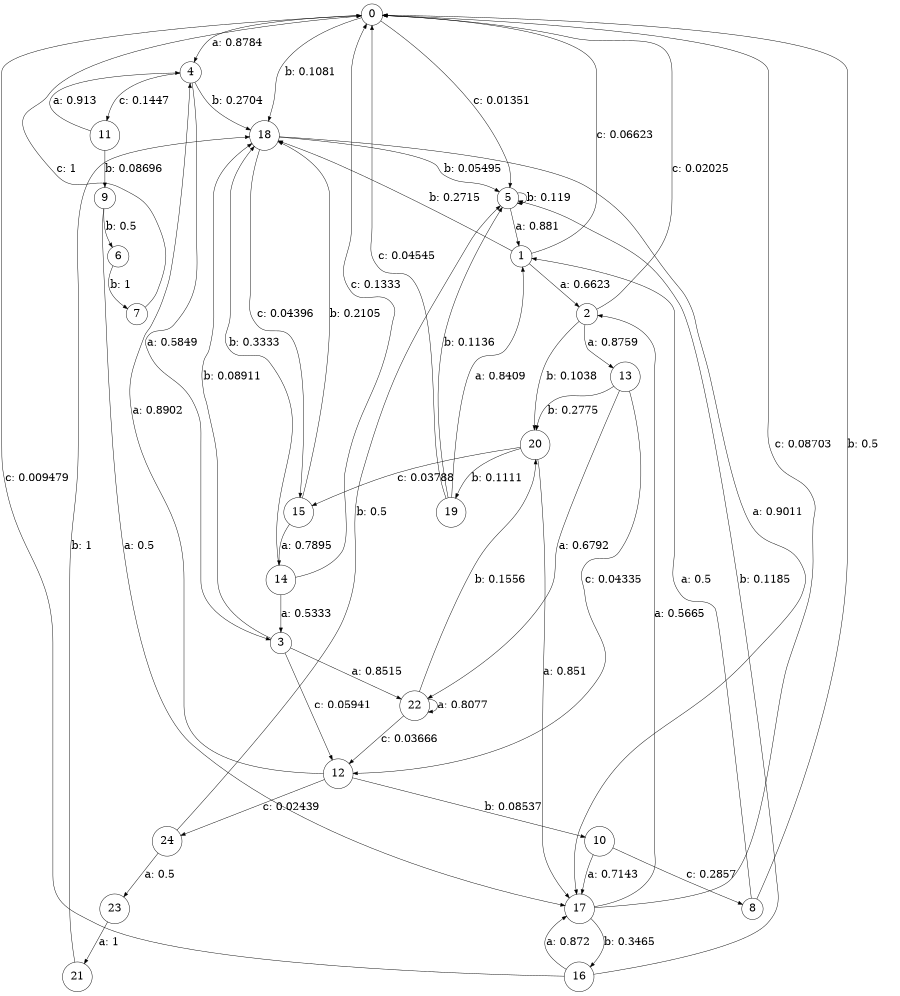 digraph "d4-400nw-t0-cen-SML" {
size = "6,8.5";
ratio = "fill";
node [shape = circle];
node [fontsize = 24];
edge [fontsize = 24];
0 -> 4 [label = "a: 0.8784   "];
0 -> 18 [label = "b: 0.1081   "];
0 -> 5 [label = "c: 0.01351  "];
1 -> 2 [label = "a: 0.6623   "];
1 -> 18 [label = "b: 0.2715   "];
1 -> 0 [label = "c: 0.06623  "];
2 -> 13 [label = "a: 0.8759   "];
2 -> 20 [label = "b: 0.1038   "];
2 -> 0 [label = "c: 0.02025  "];
3 -> 22 [label = "a: 0.8515   "];
3 -> 18 [label = "b: 0.08911  "];
3 -> 12 [label = "c: 0.05941  "];
4 -> 3 [label = "a: 0.5849   "];
4 -> 18 [label = "b: 0.2704   "];
4 -> 11 [label = "c: 0.1447   "];
5 -> 1 [label = "a: 0.881    "];
5 -> 5 [label = "b: 0.119    "];
6 -> 7 [label = "b: 1        "];
7 -> 0 [label = "c: 1        "];
8 -> 1 [label = "a: 0.5      "];
8 -> 0 [label = "b: 0.5      "];
9 -> 17 [label = "a: 0.5      "];
9 -> 6 [label = "b: 0.5      "];
10 -> 17 [label = "a: 0.7143   "];
10 -> 8 [label = "c: 0.2857   "];
11 -> 4 [label = "a: 0.913    "];
11 -> 9 [label = "b: 0.08696  "];
12 -> 4 [label = "a: 0.8902   "];
12 -> 10 [label = "b: 0.08537  "];
12 -> 24 [label = "c: 0.02439  "];
13 -> 22 [label = "a: 0.6792   "];
13 -> 20 [label = "b: 0.2775   "];
13 -> 12 [label = "c: 0.04335  "];
14 -> 3 [label = "a: 0.5333   "];
14 -> 18 [label = "b: 0.3333   "];
14 -> 0 [label = "c: 0.1333   "];
15 -> 14 [label = "a: 0.7895   "];
15 -> 18 [label = "b: 0.2105   "];
16 -> 17 [label = "a: 0.872    "];
16 -> 5 [label = "b: 0.1185   "];
16 -> 0 [label = "c: 0.009479  "];
17 -> 2 [label = "a: 0.5665   "];
17 -> 16 [label = "b: 0.3465   "];
17 -> 0 [label = "c: 0.08703  "];
18 -> 17 [label = "a: 0.9011   "];
18 -> 5 [label = "b: 0.05495  "];
18 -> 15 [label = "c: 0.04396  "];
19 -> 1 [label = "a: 0.8409   "];
19 -> 5 [label = "b: 0.1136   "];
19 -> 0 [label = "c: 0.04545  "];
20 -> 17 [label = "a: 0.851    "];
20 -> 19 [label = "b: 0.1111   "];
20 -> 15 [label = "c: 0.03788  "];
21 -> 18 [label = "b: 1        "];
22 -> 22 [label = "a: 0.8077   "];
22 -> 20 [label = "b: 0.1556   "];
22 -> 12 [label = "c: 0.03666  "];
23 -> 21 [label = "a: 1        "];
24 -> 23 [label = "a: 0.5      "];
24 -> 5 [label = "b: 0.5      "];
}